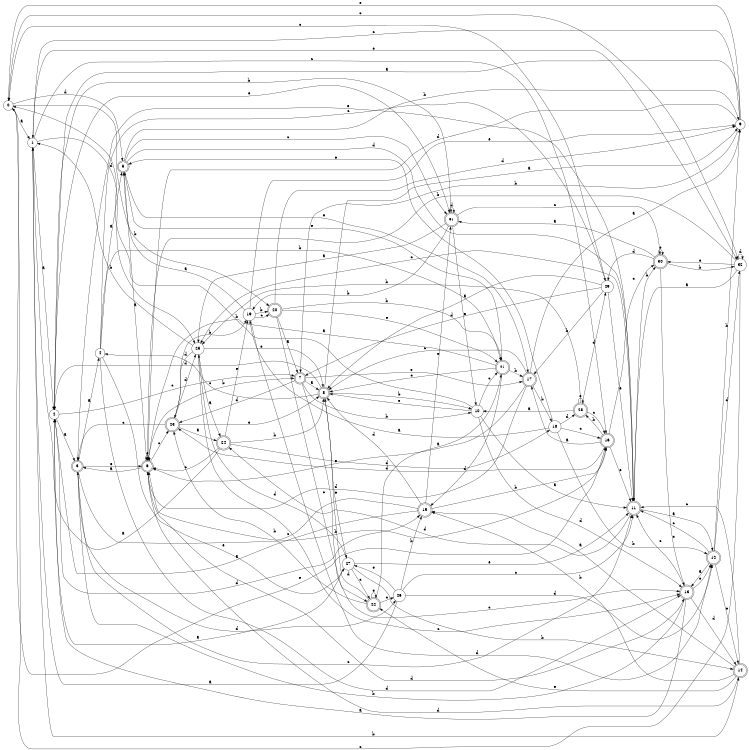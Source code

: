 digraph n27_4 {
__start0 [label="" shape="none"];

rankdir=LR;
size="8,5";

s0 [style="filled", color="black", fillcolor="white" shape="circle", label="0"];
s1 [style="filled", color="black", fillcolor="white" shape="circle", label="1"];
s2 [style="filled", color="black", fillcolor="white" shape="circle", label="2"];
s3 [style="rounded,filled", color="black", fillcolor="white" shape="doublecircle", label="3"];
s4 [style="filled", color="black", fillcolor="white" shape="circle", label="4"];
s5 [style="rounded,filled", color="black", fillcolor="white" shape="doublecircle", label="5"];
s6 [style="rounded,filled", color="black", fillcolor="white" shape="doublecircle", label="6"];
s7 [style="rounded,filled", color="black", fillcolor="white" shape="doublecircle", label="7"];
s8 [style="rounded,filled", color="black", fillcolor="white" shape="doublecircle", label="8"];
s9 [style="filled", color="black", fillcolor="white" shape="circle", label="9"];
s10 [style="filled", color="black", fillcolor="white" shape="circle", label="10"];
s11 [style="rounded,filled", color="black", fillcolor="white" shape="doublecircle", label="11"];
s12 [style="rounded,filled", color="black", fillcolor="white" shape="doublecircle", label="12"];
s13 [style="rounded,filled", color="black", fillcolor="white" shape="doublecircle", label="13"];
s14 [style="rounded,filled", color="black", fillcolor="white" shape="doublecircle", label="14"];
s15 [style="rounded,filled", color="black", fillcolor="white" shape="doublecircle", label="15"];
s16 [style="rounded,filled", color="black", fillcolor="white" shape="doublecircle", label="16"];
s17 [style="rounded,filled", color="black", fillcolor="white" shape="doublecircle", label="17"];
s18 [style="filled", color="black", fillcolor="white" shape="circle", label="18"];
s19 [style="filled", color="black", fillcolor="white" shape="circle", label="19"];
s20 [style="rounded,filled", color="black", fillcolor="white" shape="doublecircle", label="20"];
s21 [style="rounded,filled", color="black", fillcolor="white" shape="doublecircle", label="21"];
s22 [style="rounded,filled", color="black", fillcolor="white" shape="doublecircle", label="22"];
s23 [style="rounded,filled", color="black", fillcolor="white" shape="doublecircle", label="23"];
s24 [style="rounded,filled", color="black", fillcolor="white" shape="doublecircle", label="24"];
s25 [style="filled", color="black", fillcolor="white" shape="circle", label="25"];
s26 [style="filled", color="black", fillcolor="white" shape="circle", label="26"];
s27 [style="filled", color="black", fillcolor="white" shape="circle", label="27"];
s28 [style="rounded,filled", color="black", fillcolor="white" shape="doublecircle", label="28"];
s29 [style="filled", color="black", fillcolor="white" shape="circle", label="29"];
s30 [style="rounded,filled", color="black", fillcolor="white" shape="doublecircle", label="30"];
s31 [style="rounded,filled", color="black", fillcolor="white" shape="doublecircle", label="31"];
s32 [style="filled", color="black", fillcolor="white" shape="circle", label="32"];
s0 -> s1 [label="a"];
s0 -> s20 [label="b"];
s0 -> s32 [label="c"];
s0 -> s5 [label="d"];
s0 -> s16 [label="e"];
s1 -> s2 [label="a"];
s1 -> s14 [label="b"];
s1 -> s16 [label="c"];
s1 -> s25 [label="d"];
s1 -> s32 [label="e"];
s2 -> s3 [label="a"];
s2 -> s31 [label="b"];
s2 -> s7 [label="c"];
s2 -> s15 [label="d"];
s2 -> s31 [label="e"];
s3 -> s4 [label="a"];
s3 -> s16 [label="b"];
s3 -> s11 [label="c"];
s3 -> s26 [label="d"];
s3 -> s6 [label="e"];
s4 -> s5 [label="a"];
s4 -> s21 [label="b"];
s4 -> s29 [label="c"];
s4 -> s13 [label="d"];
s4 -> s27 [label="e"];
s5 -> s6 [label="a"];
s5 -> s9 [label="b"];
s5 -> s31 [label="c"];
s5 -> s11 [label="d"];
s5 -> s17 [label="e"];
s6 -> s3 [label="a"];
s6 -> s7 [label="b"];
s6 -> s23 [label="c"];
s6 -> s13 [label="d"];
s6 -> s6 [label="e"];
s7 -> s8 [label="a"];
s7 -> s10 [label="b"];
s7 -> s13 [label="c"];
s7 -> s23 [label="d"];
s7 -> s17 [label="e"];
s8 -> s9 [label="a"];
s8 -> s10 [label="b"];
s8 -> s4 [label="c"];
s8 -> s2 [label="d"];
s8 -> s27 [label="e"];
s9 -> s2 [label="a"];
s9 -> s7 [label="b"];
s9 -> s1 [label="c"];
s9 -> s6 [label="d"];
s9 -> s0 [label="e"];
s10 -> s11 [label="a"];
s10 -> s0 [label="b"];
s10 -> s21 [label="c"];
s10 -> s13 [label="d"];
s10 -> s8 [label="e"];
s11 -> s12 [label="a"];
s11 -> s30 [label="b"];
s11 -> s25 [label="c"];
s11 -> s24 [label="d"];
s11 -> s3 [label="e"];
s12 -> s13 [label="a"];
s12 -> s9 [label="b"];
s12 -> s11 [label="c"];
s12 -> s32 [label="d"];
s12 -> s14 [label="e"];
s13 -> s2 [label="a"];
s13 -> s3 [label="b"];
s13 -> s11 [label="c"];
s13 -> s14 [label="d"];
s13 -> s12 [label="e"];
s14 -> s15 [label="a"];
s14 -> s15 [label="b"];
s14 -> s11 [label="c"];
s14 -> s6 [label="d"];
s14 -> s22 [label="e"];
s15 -> s2 [label="a"];
s15 -> s16 [label="b"];
s15 -> s6 [label="c"];
s15 -> s8 [label="d"];
s15 -> s31 [label="e"];
s16 -> s17 [label="a"];
s16 -> s28 [label="b"];
s16 -> s30 [label="c"];
s16 -> s23 [label="d"];
s16 -> s11 [label="e"];
s17 -> s9 [label="a"];
s17 -> s18 [label="b"];
s17 -> s8 [label="c"];
s17 -> s6 [label="d"];
s17 -> s6 [label="e"];
s18 -> s19 [label="a"];
s18 -> s12 [label="b"];
s18 -> s16 [label="c"];
s18 -> s28 [label="d"];
s18 -> s5 [label="e"];
s19 -> s5 [label="a"];
s19 -> s20 [label="b"];
s19 -> s20 [label="c"];
s19 -> s12 [label="d"];
s19 -> s9 [label="e"];
s20 -> s7 [label="a"];
s20 -> s21 [label="b"];
s20 -> s22 [label="c"];
s20 -> s9 [label="d"];
s20 -> s21 [label="e"];
s21 -> s6 [label="a"];
s21 -> s17 [label="b"];
s21 -> s8 [label="c"];
s21 -> s15 [label="d"];
s21 -> s5 [label="e"];
s22 -> s21 [label="a"];
s22 -> s23 [label="b"];
s22 -> s26 [label="c"];
s22 -> s8 [label="d"];
s22 -> s22 [label="e"];
s23 -> s24 [label="a"];
s23 -> s19 [label="b"];
s23 -> s3 [label="c"];
s23 -> s25 [label="d"];
s23 -> s8 [label="e"];
s24 -> s1 [label="a"];
s24 -> s8 [label="b"];
s24 -> s6 [label="c"];
s24 -> s18 [label="d"];
s24 -> s19 [label="e"];
s25 -> s24 [label="a"];
s25 -> s1 [label="b"];
s25 -> s13 [label="c"];
s25 -> s23 [label="d"];
s25 -> s8 [label="e"];
s26 -> s1 [label="a"];
s26 -> s15 [label="b"];
s26 -> s11 [label="c"];
s26 -> s12 [label="d"];
s26 -> s27 [label="e"];
s27 -> s2 [label="a"];
s27 -> s14 [label="b"];
s27 -> s22 [label="c"];
s27 -> s25 [label="d"];
s27 -> s11 [label="e"];
s28 -> s10 [label="a"];
s28 -> s25 [label="b"];
s28 -> s16 [label="c"];
s28 -> s29 [label="d"];
s28 -> s28 [label="e"];
s29 -> s8 [label="a"];
s29 -> s17 [label="b"];
s29 -> s0 [label="c"];
s29 -> s7 [label="d"];
s29 -> s11 [label="e"];
s30 -> s31 [label="a"];
s30 -> s32 [label="b"];
s30 -> s13 [label="c"];
s30 -> s29 [label="d"];
s30 -> s30 [label="e"];
s31 -> s25 [label="a"];
s31 -> s19 [label="b"];
s31 -> s30 [label="c"];
s31 -> s31 [label="d"];
s31 -> s10 [label="e"];
s32 -> s11 [label="a"];
s32 -> s6 [label="b"];
s32 -> s0 [label="c"];
s32 -> s32 [label="d"];
s32 -> s30 [label="e"];

}